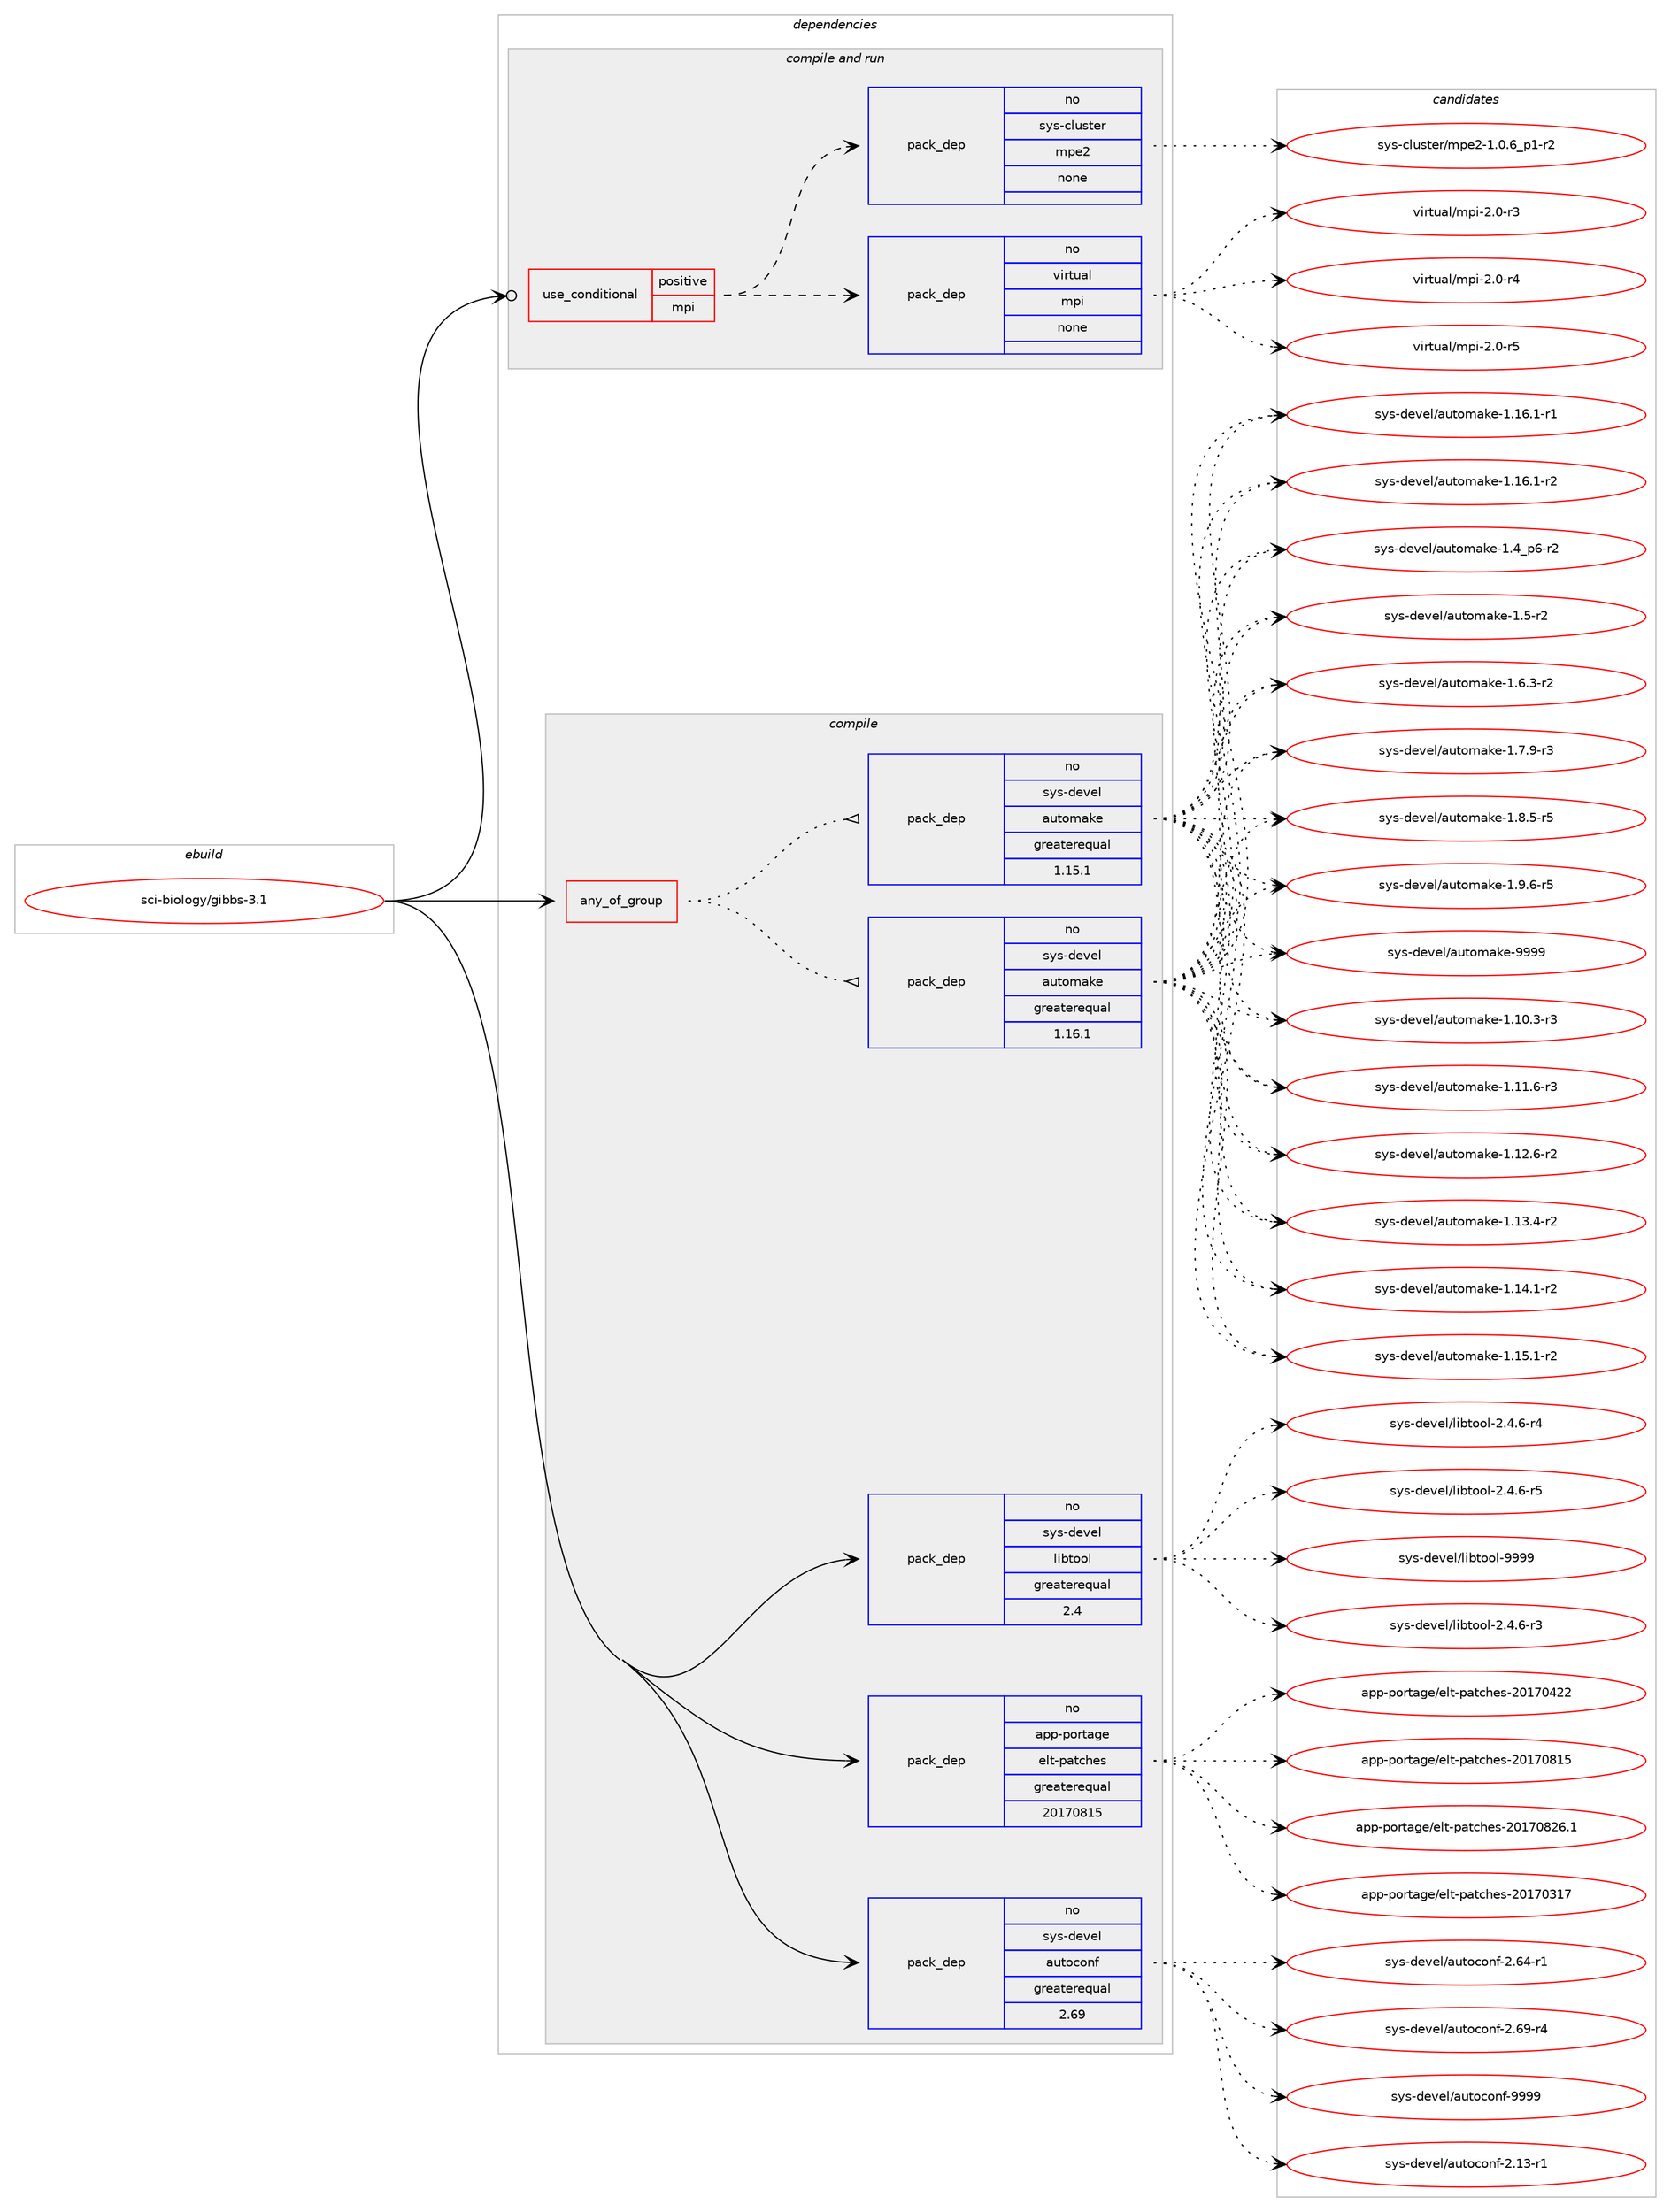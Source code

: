 digraph prolog {

# *************
# Graph options
# *************

newrank=true;
concentrate=true;
compound=true;
graph [rankdir=LR,fontname=Helvetica,fontsize=10,ranksep=1.5];#, ranksep=2.5, nodesep=0.2];
edge  [arrowhead=vee];
node  [fontname=Helvetica,fontsize=10];

# **********
# The ebuild
# **********

subgraph cluster_leftcol {
color=gray;
rank=same;
label=<<i>ebuild</i>>;
id [label="sci-biology/gibbs-3.1", color=red, width=4, href="../sci-biology/gibbs-3.1.svg"];
}

# ****************
# The dependencies
# ****************

subgraph cluster_midcol {
color=gray;
label=<<i>dependencies</i>>;
subgraph cluster_compile {
fillcolor="#eeeeee";
style=filled;
label=<<i>compile</i>>;
subgraph any14482 {
dependency850395 [label=<<TABLE BORDER="0" CELLBORDER="1" CELLSPACING="0" CELLPADDING="4"><TR><TD CELLPADDING="10">any_of_group</TD></TR></TABLE>>, shape=none, color=red];subgraph pack628638 {
dependency850396 [label=<<TABLE BORDER="0" CELLBORDER="1" CELLSPACING="0" CELLPADDING="4" WIDTH="220"><TR><TD ROWSPAN="6" CELLPADDING="30">pack_dep</TD></TR><TR><TD WIDTH="110">no</TD></TR><TR><TD>sys-devel</TD></TR><TR><TD>automake</TD></TR><TR><TD>greaterequal</TD></TR><TR><TD>1.16.1</TD></TR></TABLE>>, shape=none, color=blue];
}
dependency850395:e -> dependency850396:w [weight=20,style="dotted",arrowhead="oinv"];
subgraph pack628639 {
dependency850397 [label=<<TABLE BORDER="0" CELLBORDER="1" CELLSPACING="0" CELLPADDING="4" WIDTH="220"><TR><TD ROWSPAN="6" CELLPADDING="30">pack_dep</TD></TR><TR><TD WIDTH="110">no</TD></TR><TR><TD>sys-devel</TD></TR><TR><TD>automake</TD></TR><TR><TD>greaterequal</TD></TR><TR><TD>1.15.1</TD></TR></TABLE>>, shape=none, color=blue];
}
dependency850395:e -> dependency850397:w [weight=20,style="dotted",arrowhead="oinv"];
}
id:e -> dependency850395:w [weight=20,style="solid",arrowhead="vee"];
subgraph pack628640 {
dependency850398 [label=<<TABLE BORDER="0" CELLBORDER="1" CELLSPACING="0" CELLPADDING="4" WIDTH="220"><TR><TD ROWSPAN="6" CELLPADDING="30">pack_dep</TD></TR><TR><TD WIDTH="110">no</TD></TR><TR><TD>app-portage</TD></TR><TR><TD>elt-patches</TD></TR><TR><TD>greaterequal</TD></TR><TR><TD>20170815</TD></TR></TABLE>>, shape=none, color=blue];
}
id:e -> dependency850398:w [weight=20,style="solid",arrowhead="vee"];
subgraph pack628641 {
dependency850399 [label=<<TABLE BORDER="0" CELLBORDER="1" CELLSPACING="0" CELLPADDING="4" WIDTH="220"><TR><TD ROWSPAN="6" CELLPADDING="30">pack_dep</TD></TR><TR><TD WIDTH="110">no</TD></TR><TR><TD>sys-devel</TD></TR><TR><TD>autoconf</TD></TR><TR><TD>greaterequal</TD></TR><TR><TD>2.69</TD></TR></TABLE>>, shape=none, color=blue];
}
id:e -> dependency850399:w [weight=20,style="solid",arrowhead="vee"];
subgraph pack628642 {
dependency850400 [label=<<TABLE BORDER="0" CELLBORDER="1" CELLSPACING="0" CELLPADDING="4" WIDTH="220"><TR><TD ROWSPAN="6" CELLPADDING="30">pack_dep</TD></TR><TR><TD WIDTH="110">no</TD></TR><TR><TD>sys-devel</TD></TR><TR><TD>libtool</TD></TR><TR><TD>greaterequal</TD></TR><TR><TD>2.4</TD></TR></TABLE>>, shape=none, color=blue];
}
id:e -> dependency850400:w [weight=20,style="solid",arrowhead="vee"];
}
subgraph cluster_compileandrun {
fillcolor="#eeeeee";
style=filled;
label=<<i>compile and run</i>>;
subgraph cond206772 {
dependency850401 [label=<<TABLE BORDER="0" CELLBORDER="1" CELLSPACING="0" CELLPADDING="4"><TR><TD ROWSPAN="3" CELLPADDING="10">use_conditional</TD></TR><TR><TD>positive</TD></TR><TR><TD>mpi</TD></TR></TABLE>>, shape=none, color=red];
subgraph pack628643 {
dependency850402 [label=<<TABLE BORDER="0" CELLBORDER="1" CELLSPACING="0" CELLPADDING="4" WIDTH="220"><TR><TD ROWSPAN="6" CELLPADDING="30">pack_dep</TD></TR><TR><TD WIDTH="110">no</TD></TR><TR><TD>virtual</TD></TR><TR><TD>mpi</TD></TR><TR><TD>none</TD></TR><TR><TD></TD></TR></TABLE>>, shape=none, color=blue];
}
dependency850401:e -> dependency850402:w [weight=20,style="dashed",arrowhead="vee"];
subgraph pack628644 {
dependency850403 [label=<<TABLE BORDER="0" CELLBORDER="1" CELLSPACING="0" CELLPADDING="4" WIDTH="220"><TR><TD ROWSPAN="6" CELLPADDING="30">pack_dep</TD></TR><TR><TD WIDTH="110">no</TD></TR><TR><TD>sys-cluster</TD></TR><TR><TD>mpe2</TD></TR><TR><TD>none</TD></TR><TR><TD></TD></TR></TABLE>>, shape=none, color=blue];
}
dependency850401:e -> dependency850403:w [weight=20,style="dashed",arrowhead="vee"];
}
id:e -> dependency850401:w [weight=20,style="solid",arrowhead="odotvee"];
}
subgraph cluster_run {
fillcolor="#eeeeee";
style=filled;
label=<<i>run</i>>;
}
}

# **************
# The candidates
# **************

subgraph cluster_choices {
rank=same;
color=gray;
label=<<i>candidates</i>>;

subgraph choice628638 {
color=black;
nodesep=1;
choice11512111545100101118101108479711711611110997107101454946494846514511451 [label="sys-devel/automake-1.10.3-r3", color=red, width=4,href="../sys-devel/automake-1.10.3-r3.svg"];
choice11512111545100101118101108479711711611110997107101454946494946544511451 [label="sys-devel/automake-1.11.6-r3", color=red, width=4,href="../sys-devel/automake-1.11.6-r3.svg"];
choice11512111545100101118101108479711711611110997107101454946495046544511450 [label="sys-devel/automake-1.12.6-r2", color=red, width=4,href="../sys-devel/automake-1.12.6-r2.svg"];
choice11512111545100101118101108479711711611110997107101454946495146524511450 [label="sys-devel/automake-1.13.4-r2", color=red, width=4,href="../sys-devel/automake-1.13.4-r2.svg"];
choice11512111545100101118101108479711711611110997107101454946495246494511450 [label="sys-devel/automake-1.14.1-r2", color=red, width=4,href="../sys-devel/automake-1.14.1-r2.svg"];
choice11512111545100101118101108479711711611110997107101454946495346494511450 [label="sys-devel/automake-1.15.1-r2", color=red, width=4,href="../sys-devel/automake-1.15.1-r2.svg"];
choice11512111545100101118101108479711711611110997107101454946495446494511449 [label="sys-devel/automake-1.16.1-r1", color=red, width=4,href="../sys-devel/automake-1.16.1-r1.svg"];
choice11512111545100101118101108479711711611110997107101454946495446494511450 [label="sys-devel/automake-1.16.1-r2", color=red, width=4,href="../sys-devel/automake-1.16.1-r2.svg"];
choice115121115451001011181011084797117116111109971071014549465295112544511450 [label="sys-devel/automake-1.4_p6-r2", color=red, width=4,href="../sys-devel/automake-1.4_p6-r2.svg"];
choice11512111545100101118101108479711711611110997107101454946534511450 [label="sys-devel/automake-1.5-r2", color=red, width=4,href="../sys-devel/automake-1.5-r2.svg"];
choice115121115451001011181011084797117116111109971071014549465446514511450 [label="sys-devel/automake-1.6.3-r2", color=red, width=4,href="../sys-devel/automake-1.6.3-r2.svg"];
choice115121115451001011181011084797117116111109971071014549465546574511451 [label="sys-devel/automake-1.7.9-r3", color=red, width=4,href="../sys-devel/automake-1.7.9-r3.svg"];
choice115121115451001011181011084797117116111109971071014549465646534511453 [label="sys-devel/automake-1.8.5-r5", color=red, width=4,href="../sys-devel/automake-1.8.5-r5.svg"];
choice115121115451001011181011084797117116111109971071014549465746544511453 [label="sys-devel/automake-1.9.6-r5", color=red, width=4,href="../sys-devel/automake-1.9.6-r5.svg"];
choice115121115451001011181011084797117116111109971071014557575757 [label="sys-devel/automake-9999", color=red, width=4,href="../sys-devel/automake-9999.svg"];
dependency850396:e -> choice11512111545100101118101108479711711611110997107101454946494846514511451:w [style=dotted,weight="100"];
dependency850396:e -> choice11512111545100101118101108479711711611110997107101454946494946544511451:w [style=dotted,weight="100"];
dependency850396:e -> choice11512111545100101118101108479711711611110997107101454946495046544511450:w [style=dotted,weight="100"];
dependency850396:e -> choice11512111545100101118101108479711711611110997107101454946495146524511450:w [style=dotted,weight="100"];
dependency850396:e -> choice11512111545100101118101108479711711611110997107101454946495246494511450:w [style=dotted,weight="100"];
dependency850396:e -> choice11512111545100101118101108479711711611110997107101454946495346494511450:w [style=dotted,weight="100"];
dependency850396:e -> choice11512111545100101118101108479711711611110997107101454946495446494511449:w [style=dotted,weight="100"];
dependency850396:e -> choice11512111545100101118101108479711711611110997107101454946495446494511450:w [style=dotted,weight="100"];
dependency850396:e -> choice115121115451001011181011084797117116111109971071014549465295112544511450:w [style=dotted,weight="100"];
dependency850396:e -> choice11512111545100101118101108479711711611110997107101454946534511450:w [style=dotted,weight="100"];
dependency850396:e -> choice115121115451001011181011084797117116111109971071014549465446514511450:w [style=dotted,weight="100"];
dependency850396:e -> choice115121115451001011181011084797117116111109971071014549465546574511451:w [style=dotted,weight="100"];
dependency850396:e -> choice115121115451001011181011084797117116111109971071014549465646534511453:w [style=dotted,weight="100"];
dependency850396:e -> choice115121115451001011181011084797117116111109971071014549465746544511453:w [style=dotted,weight="100"];
dependency850396:e -> choice115121115451001011181011084797117116111109971071014557575757:w [style=dotted,weight="100"];
}
subgraph choice628639 {
color=black;
nodesep=1;
choice11512111545100101118101108479711711611110997107101454946494846514511451 [label="sys-devel/automake-1.10.3-r3", color=red, width=4,href="../sys-devel/automake-1.10.3-r3.svg"];
choice11512111545100101118101108479711711611110997107101454946494946544511451 [label="sys-devel/automake-1.11.6-r3", color=red, width=4,href="../sys-devel/automake-1.11.6-r3.svg"];
choice11512111545100101118101108479711711611110997107101454946495046544511450 [label="sys-devel/automake-1.12.6-r2", color=red, width=4,href="../sys-devel/automake-1.12.6-r2.svg"];
choice11512111545100101118101108479711711611110997107101454946495146524511450 [label="sys-devel/automake-1.13.4-r2", color=red, width=4,href="../sys-devel/automake-1.13.4-r2.svg"];
choice11512111545100101118101108479711711611110997107101454946495246494511450 [label="sys-devel/automake-1.14.1-r2", color=red, width=4,href="../sys-devel/automake-1.14.1-r2.svg"];
choice11512111545100101118101108479711711611110997107101454946495346494511450 [label="sys-devel/automake-1.15.1-r2", color=red, width=4,href="../sys-devel/automake-1.15.1-r2.svg"];
choice11512111545100101118101108479711711611110997107101454946495446494511449 [label="sys-devel/automake-1.16.1-r1", color=red, width=4,href="../sys-devel/automake-1.16.1-r1.svg"];
choice11512111545100101118101108479711711611110997107101454946495446494511450 [label="sys-devel/automake-1.16.1-r2", color=red, width=4,href="../sys-devel/automake-1.16.1-r2.svg"];
choice115121115451001011181011084797117116111109971071014549465295112544511450 [label="sys-devel/automake-1.4_p6-r2", color=red, width=4,href="../sys-devel/automake-1.4_p6-r2.svg"];
choice11512111545100101118101108479711711611110997107101454946534511450 [label="sys-devel/automake-1.5-r2", color=red, width=4,href="../sys-devel/automake-1.5-r2.svg"];
choice115121115451001011181011084797117116111109971071014549465446514511450 [label="sys-devel/automake-1.6.3-r2", color=red, width=4,href="../sys-devel/automake-1.6.3-r2.svg"];
choice115121115451001011181011084797117116111109971071014549465546574511451 [label="sys-devel/automake-1.7.9-r3", color=red, width=4,href="../sys-devel/automake-1.7.9-r3.svg"];
choice115121115451001011181011084797117116111109971071014549465646534511453 [label="sys-devel/automake-1.8.5-r5", color=red, width=4,href="../sys-devel/automake-1.8.5-r5.svg"];
choice115121115451001011181011084797117116111109971071014549465746544511453 [label="sys-devel/automake-1.9.6-r5", color=red, width=4,href="../sys-devel/automake-1.9.6-r5.svg"];
choice115121115451001011181011084797117116111109971071014557575757 [label="sys-devel/automake-9999", color=red, width=4,href="../sys-devel/automake-9999.svg"];
dependency850397:e -> choice11512111545100101118101108479711711611110997107101454946494846514511451:w [style=dotted,weight="100"];
dependency850397:e -> choice11512111545100101118101108479711711611110997107101454946494946544511451:w [style=dotted,weight="100"];
dependency850397:e -> choice11512111545100101118101108479711711611110997107101454946495046544511450:w [style=dotted,weight="100"];
dependency850397:e -> choice11512111545100101118101108479711711611110997107101454946495146524511450:w [style=dotted,weight="100"];
dependency850397:e -> choice11512111545100101118101108479711711611110997107101454946495246494511450:w [style=dotted,weight="100"];
dependency850397:e -> choice11512111545100101118101108479711711611110997107101454946495346494511450:w [style=dotted,weight="100"];
dependency850397:e -> choice11512111545100101118101108479711711611110997107101454946495446494511449:w [style=dotted,weight="100"];
dependency850397:e -> choice11512111545100101118101108479711711611110997107101454946495446494511450:w [style=dotted,weight="100"];
dependency850397:e -> choice115121115451001011181011084797117116111109971071014549465295112544511450:w [style=dotted,weight="100"];
dependency850397:e -> choice11512111545100101118101108479711711611110997107101454946534511450:w [style=dotted,weight="100"];
dependency850397:e -> choice115121115451001011181011084797117116111109971071014549465446514511450:w [style=dotted,weight="100"];
dependency850397:e -> choice115121115451001011181011084797117116111109971071014549465546574511451:w [style=dotted,weight="100"];
dependency850397:e -> choice115121115451001011181011084797117116111109971071014549465646534511453:w [style=dotted,weight="100"];
dependency850397:e -> choice115121115451001011181011084797117116111109971071014549465746544511453:w [style=dotted,weight="100"];
dependency850397:e -> choice115121115451001011181011084797117116111109971071014557575757:w [style=dotted,weight="100"];
}
subgraph choice628640 {
color=black;
nodesep=1;
choice97112112451121111141169710310147101108116451129711699104101115455048495548514955 [label="app-portage/elt-patches-20170317", color=red, width=4,href="../app-portage/elt-patches-20170317.svg"];
choice97112112451121111141169710310147101108116451129711699104101115455048495548525050 [label="app-portage/elt-patches-20170422", color=red, width=4,href="../app-portage/elt-patches-20170422.svg"];
choice97112112451121111141169710310147101108116451129711699104101115455048495548564953 [label="app-portage/elt-patches-20170815", color=red, width=4,href="../app-portage/elt-patches-20170815.svg"];
choice971121124511211111411697103101471011081164511297116991041011154550484955485650544649 [label="app-portage/elt-patches-20170826.1", color=red, width=4,href="../app-portage/elt-patches-20170826.1.svg"];
dependency850398:e -> choice97112112451121111141169710310147101108116451129711699104101115455048495548514955:w [style=dotted,weight="100"];
dependency850398:e -> choice97112112451121111141169710310147101108116451129711699104101115455048495548525050:w [style=dotted,weight="100"];
dependency850398:e -> choice97112112451121111141169710310147101108116451129711699104101115455048495548564953:w [style=dotted,weight="100"];
dependency850398:e -> choice971121124511211111411697103101471011081164511297116991041011154550484955485650544649:w [style=dotted,weight="100"];
}
subgraph choice628641 {
color=black;
nodesep=1;
choice1151211154510010111810110847971171161119911111010245504649514511449 [label="sys-devel/autoconf-2.13-r1", color=red, width=4,href="../sys-devel/autoconf-2.13-r1.svg"];
choice1151211154510010111810110847971171161119911111010245504654524511449 [label="sys-devel/autoconf-2.64-r1", color=red, width=4,href="../sys-devel/autoconf-2.64-r1.svg"];
choice1151211154510010111810110847971171161119911111010245504654574511452 [label="sys-devel/autoconf-2.69-r4", color=red, width=4,href="../sys-devel/autoconf-2.69-r4.svg"];
choice115121115451001011181011084797117116111991111101024557575757 [label="sys-devel/autoconf-9999", color=red, width=4,href="../sys-devel/autoconf-9999.svg"];
dependency850399:e -> choice1151211154510010111810110847971171161119911111010245504649514511449:w [style=dotted,weight="100"];
dependency850399:e -> choice1151211154510010111810110847971171161119911111010245504654524511449:w [style=dotted,weight="100"];
dependency850399:e -> choice1151211154510010111810110847971171161119911111010245504654574511452:w [style=dotted,weight="100"];
dependency850399:e -> choice115121115451001011181011084797117116111991111101024557575757:w [style=dotted,weight="100"];
}
subgraph choice628642 {
color=black;
nodesep=1;
choice1151211154510010111810110847108105981161111111084550465246544511451 [label="sys-devel/libtool-2.4.6-r3", color=red, width=4,href="../sys-devel/libtool-2.4.6-r3.svg"];
choice1151211154510010111810110847108105981161111111084550465246544511452 [label="sys-devel/libtool-2.4.6-r4", color=red, width=4,href="../sys-devel/libtool-2.4.6-r4.svg"];
choice1151211154510010111810110847108105981161111111084550465246544511453 [label="sys-devel/libtool-2.4.6-r5", color=red, width=4,href="../sys-devel/libtool-2.4.6-r5.svg"];
choice1151211154510010111810110847108105981161111111084557575757 [label="sys-devel/libtool-9999", color=red, width=4,href="../sys-devel/libtool-9999.svg"];
dependency850400:e -> choice1151211154510010111810110847108105981161111111084550465246544511451:w [style=dotted,weight="100"];
dependency850400:e -> choice1151211154510010111810110847108105981161111111084550465246544511452:w [style=dotted,weight="100"];
dependency850400:e -> choice1151211154510010111810110847108105981161111111084550465246544511453:w [style=dotted,weight="100"];
dependency850400:e -> choice1151211154510010111810110847108105981161111111084557575757:w [style=dotted,weight="100"];
}
subgraph choice628643 {
color=black;
nodesep=1;
choice1181051141161179710847109112105455046484511451 [label="virtual/mpi-2.0-r3", color=red, width=4,href="../virtual/mpi-2.0-r3.svg"];
choice1181051141161179710847109112105455046484511452 [label="virtual/mpi-2.0-r4", color=red, width=4,href="../virtual/mpi-2.0-r4.svg"];
choice1181051141161179710847109112105455046484511453 [label="virtual/mpi-2.0-r5", color=red, width=4,href="../virtual/mpi-2.0-r5.svg"];
dependency850402:e -> choice1181051141161179710847109112105455046484511451:w [style=dotted,weight="100"];
dependency850402:e -> choice1181051141161179710847109112105455046484511452:w [style=dotted,weight="100"];
dependency850402:e -> choice1181051141161179710847109112105455046484511453:w [style=dotted,weight="100"];
}
subgraph choice628644 {
color=black;
nodesep=1;
choice1151211154599108117115116101114471091121015045494648465495112494511450 [label="sys-cluster/mpe2-1.0.6_p1-r2", color=red, width=4,href="../sys-cluster/mpe2-1.0.6_p1-r2.svg"];
dependency850403:e -> choice1151211154599108117115116101114471091121015045494648465495112494511450:w [style=dotted,weight="100"];
}
}

}
